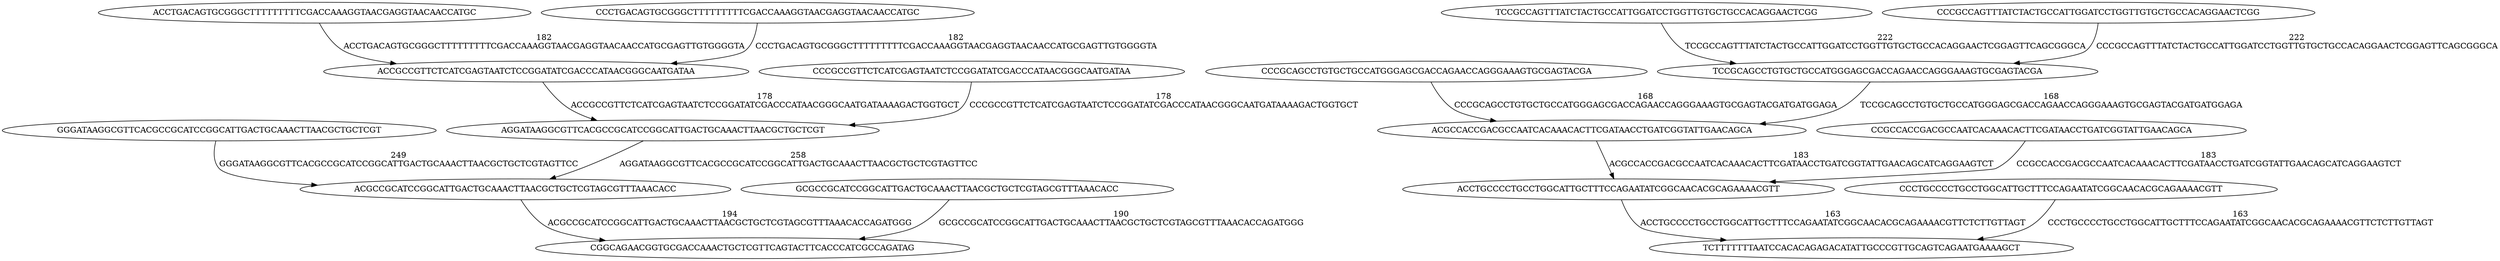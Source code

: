 digraph G {
	GGGATAAGGCGTTCACGCCGCATCCGGCATTGACTGCAAACTTAACGCTGCTCGT -> ACGCCGCATCCGGCATTGACTGCAAACTTAACGCTGCTCGTAGCGTTTAAACACC [label = "249
GGGATAAGGCGTTCACGCCGCATCCGGCATTGACTGCAAACTTAACGCTGCTCGTAGTTCC"];
	ACCTGACAGTGCGGGCTTTTTTTTTCGACCAAAGGTAACGAGGTAACAACCATGC -> ACCGCCGTTCTCATCGAGTAATCTCCGGATATCGACCCATAACGGGCAATGATAA [label = "182
ACCTGACAGTGCGGGCTTTTTTTTTCGACCAAAGGTAACGAGGTAACAACCATGCGAGTTGTGGGGTA"];
	CCCTGACAGTGCGGGCTTTTTTTTTCGACCAAAGGTAACGAGGTAACAACCATGC -> ACCGCCGTTCTCATCGAGTAATCTCCGGATATCGACCCATAACGGGCAATGATAA [label = "182
CCCTGACAGTGCGGGCTTTTTTTTTCGACCAAAGGTAACGAGGTAACAACCATGCGAGTTGTGGGGTA"];
	CCCGCAGCCTGTGCTGCCATGGGAGCGACCAGAACCAGGGAAAGTGCGAGTACGA -> ACGCCACCGACGCCAATCACAAACACTTCGATAACCTGATCGGTATTGAACAGCA [label = "168
CCCGCAGCCTGTGCTGCCATGGGAGCGACCAGAACCAGGGAAAGTGCGAGTACGATGATGGAGA"];
	CCCGCCGTTCTCATCGAGTAATCTCCGGATATCGACCCATAACGGGCAATGATAA -> AGGATAAGGCGTTCACGCCGCATCCGGCATTGACTGCAAACTTAACGCTGCTCGT [label = "178
CCCGCCGTTCTCATCGAGTAATCTCCGGATATCGACCCATAACGGGCAATGATAAAAGACTGGTGCT"];
	ACCGCCGTTCTCATCGAGTAATCTCCGGATATCGACCCATAACGGGCAATGATAA -> AGGATAAGGCGTTCACGCCGCATCCGGCATTGACTGCAAACTTAACGCTGCTCGT [label = "178
ACCGCCGTTCTCATCGAGTAATCTCCGGATATCGACCCATAACGGGCAATGATAAAAGACTGGTGCT"];
	AGGATAAGGCGTTCACGCCGCATCCGGCATTGACTGCAAACTTAACGCTGCTCGT -> ACGCCGCATCCGGCATTGACTGCAAACTTAACGCTGCTCGTAGCGTTTAAACACC [label = "258
AGGATAAGGCGTTCACGCCGCATCCGGCATTGACTGCAAACTTAACGCTGCTCGTAGTTCC"];
	TCCGCCAGTTTATCTACTGCCATTGGATCCTGGTTGTGCTGCCACAGGAACTCGG -> TCCGCAGCCTGTGCTGCCATGGGAGCGACCAGAACCAGGGAAAGTGCGAGTACGA [label = "222
TCCGCCAGTTTATCTACTGCCATTGGATCCTGGTTGTGCTGCCACAGGAACTCGGAGTTCAGCGGGCA"];
	GCGCCGCATCCGGCATTGACTGCAAACTTAACGCTGCTCGTAGCGTTTAAACACC -> CGGCAGAACGGTGCGACCAAACTGCTCGTTCAGTACTTCACCCATCGCCAGATAG [label = "190
GCGCCGCATCCGGCATTGACTGCAAACTTAACGCTGCTCGTAGCGTTTAAACACCAGATGGG"];
	CCGCCACCGACGCCAATCACAAACACTTCGATAACCTGATCGGTATTGAACAGCA -> ACCTGCCCCTGCCTGGCATTGCTTTCCAGAATATCGGCAACACGCAGAAAACGTT [label = "183
CCGCCACCGACGCCAATCACAAACACTTCGATAACCTGATCGGTATTGAACAGCATCAGGAAGTCT"];
	ACCTGCCCCTGCCTGGCATTGCTTTCCAGAATATCGGCAACACGCAGAAAACGTT -> TCTTTTTTTAATCCACACAGAGACATATTGCCCGTTGCAGTCAGAATGAAAAGCT [label = "163
ACCTGCCCCTGCCTGGCATTGCTTTCCAGAATATCGGCAACACGCAGAAAACGTTCTCTTGTTAGT"];
	CCCGCCAGTTTATCTACTGCCATTGGATCCTGGTTGTGCTGCCACAGGAACTCGG -> TCCGCAGCCTGTGCTGCCATGGGAGCGACCAGAACCAGGGAAAGTGCGAGTACGA [label = "222
CCCGCCAGTTTATCTACTGCCATTGGATCCTGGTTGTGCTGCCACAGGAACTCGGAGTTCAGCGGGCA"];
	CCCTGCCCCTGCCTGGCATTGCTTTCCAGAATATCGGCAACACGCAGAAAACGTT -> TCTTTTTTTAATCCACACAGAGACATATTGCCCGTTGCAGTCAGAATGAAAAGCT [label = "163
CCCTGCCCCTGCCTGGCATTGCTTTCCAGAATATCGGCAACACGCAGAAAACGTTCTCTTGTTAGT"];
	ACGCCGCATCCGGCATTGACTGCAAACTTAACGCTGCTCGTAGCGTTTAAACACC -> CGGCAGAACGGTGCGACCAAACTGCTCGTTCAGTACTTCACCCATCGCCAGATAG [label = "194
ACGCCGCATCCGGCATTGACTGCAAACTTAACGCTGCTCGTAGCGTTTAAACACCAGATGGG"];
	ACGCCACCGACGCCAATCACAAACACTTCGATAACCTGATCGGTATTGAACAGCA -> ACCTGCCCCTGCCTGGCATTGCTTTCCAGAATATCGGCAACACGCAGAAAACGTT [label = "183
ACGCCACCGACGCCAATCACAAACACTTCGATAACCTGATCGGTATTGAACAGCATCAGGAAGTCT"];
	TCCGCAGCCTGTGCTGCCATGGGAGCGACCAGAACCAGGGAAAGTGCGAGTACGA -> ACGCCACCGACGCCAATCACAAACACTTCGATAACCTGATCGGTATTGAACAGCA [label = "168
TCCGCAGCCTGTGCTGCCATGGGAGCGACCAGAACCAGGGAAAGTGCGAGTACGATGATGGAGA"];
}
